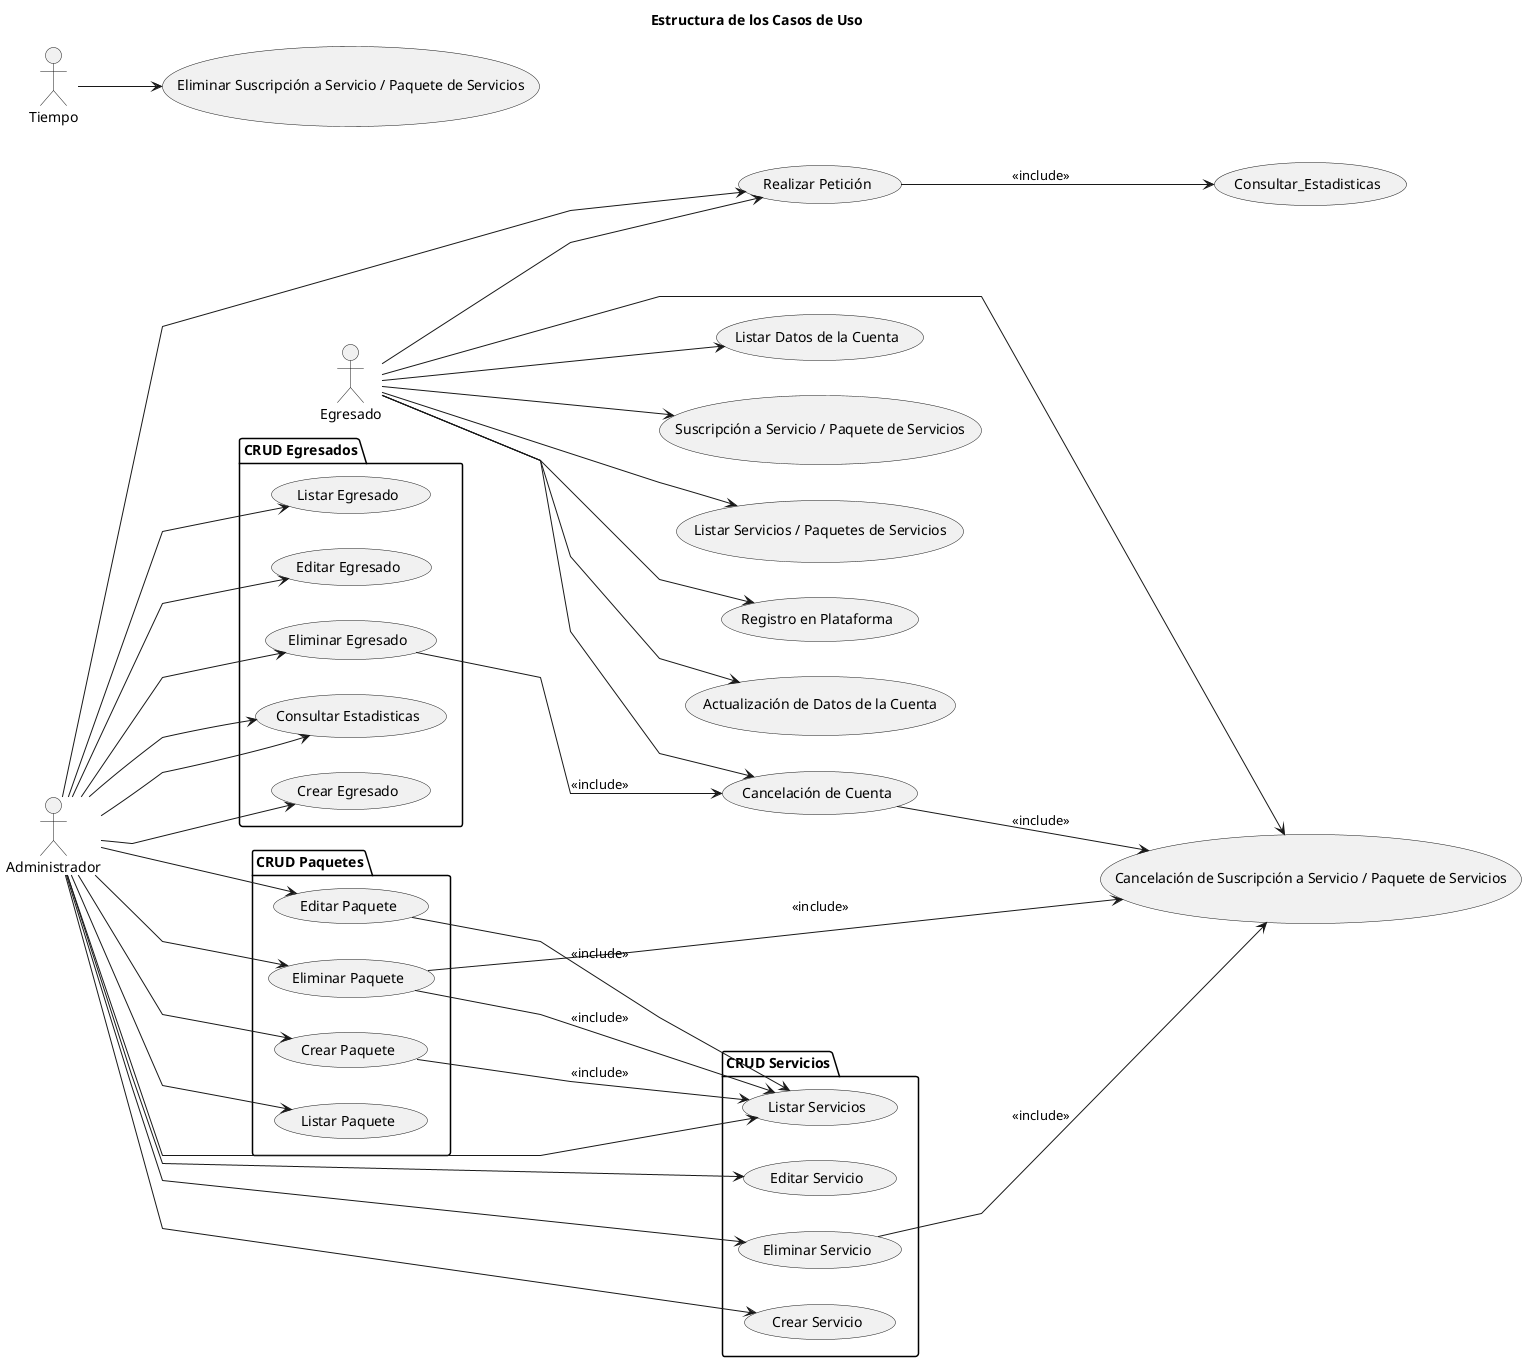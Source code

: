 @startuml Estructura

title Estructura de los Casos de Uso

skinparam {
    NoteBackgroundColor #whiteSmoke
    NoteBorderColor #green
    linetype polyline
}

left to right direction

actor Egresado
actor Administrador
actor Tiempo

folder "CRUD Servicios" as CRUDServicios {
    Administrador --> (Crear Servicio)
    Administrador --> (Listar Servicios)
    Administrador --> (Editar Servicio)
    Administrador --> (Eliminar Servicio)
}

folder "CRUD Egresados" as CRUDEgresados {
    Administrador --> (Crear Egresado)
    Administrador --> (Listar Egresado)
    Administrador --> (Editar Egresado)
    Administrador --> (Eliminar Egresado)
    Administrador --> (Consultar Estadisticas)
}

folder "CRUD Paquetes" as CRUDPaquetes {
    Administrador --> (Crear Paquete)
    Administrador --> (Listar Paquete)
    Administrador --> (Editar Paquete)
    Administrador --> (Eliminar Paquete)
}

Administrador --> (Realizar Petición)
Administrador --> (Consultar Estadisticas)

Egresado --> (Registro en Plataforma)
Egresado --> (Cancelación de Cuenta)
Egresado --> (Actualización de Datos de la Cuenta)
Egresado --> (Listar Datos de la Cuenta)
Egresado --> (Suscripción a Servicio / Paquete de Servicios)
Egresado --> (Cancelación de Suscripción a Servicio / Paquete de Servicios)
Egresado --> (Listar Servicios / Paquetes de Servicios)
Egresado --> (Realizar Petición)

Tiempo --> (Eliminar Suscripción a Servicio / Paquete de Servicios)

(Realizar Petición) --> (Consultar_Estadisticas) : <<include>>
(Eliminar Egresado) --> (Cancelación de Cuenta) : <<include>>
(Cancelación de Cuenta) --> (Cancelación de Suscripción a Servicio / Paquete de Servicios) : <<include>>
(Eliminar Paquete) --> (Listar Servicios) : <<include>>
(Eliminar Paquete) --> (Cancelación de Suscripción a Servicio / Paquete de Servicios) : <<include>>
(Editar Paquete) --> (Listar Servicios) : <<include>>
(Crear Paquete) --> (Listar Servicios) : <<include>>
(Eliminar Servicio) --> (Cancelación de Suscripción a Servicio / Paquete de Servicios) : <<include>>

@enduml